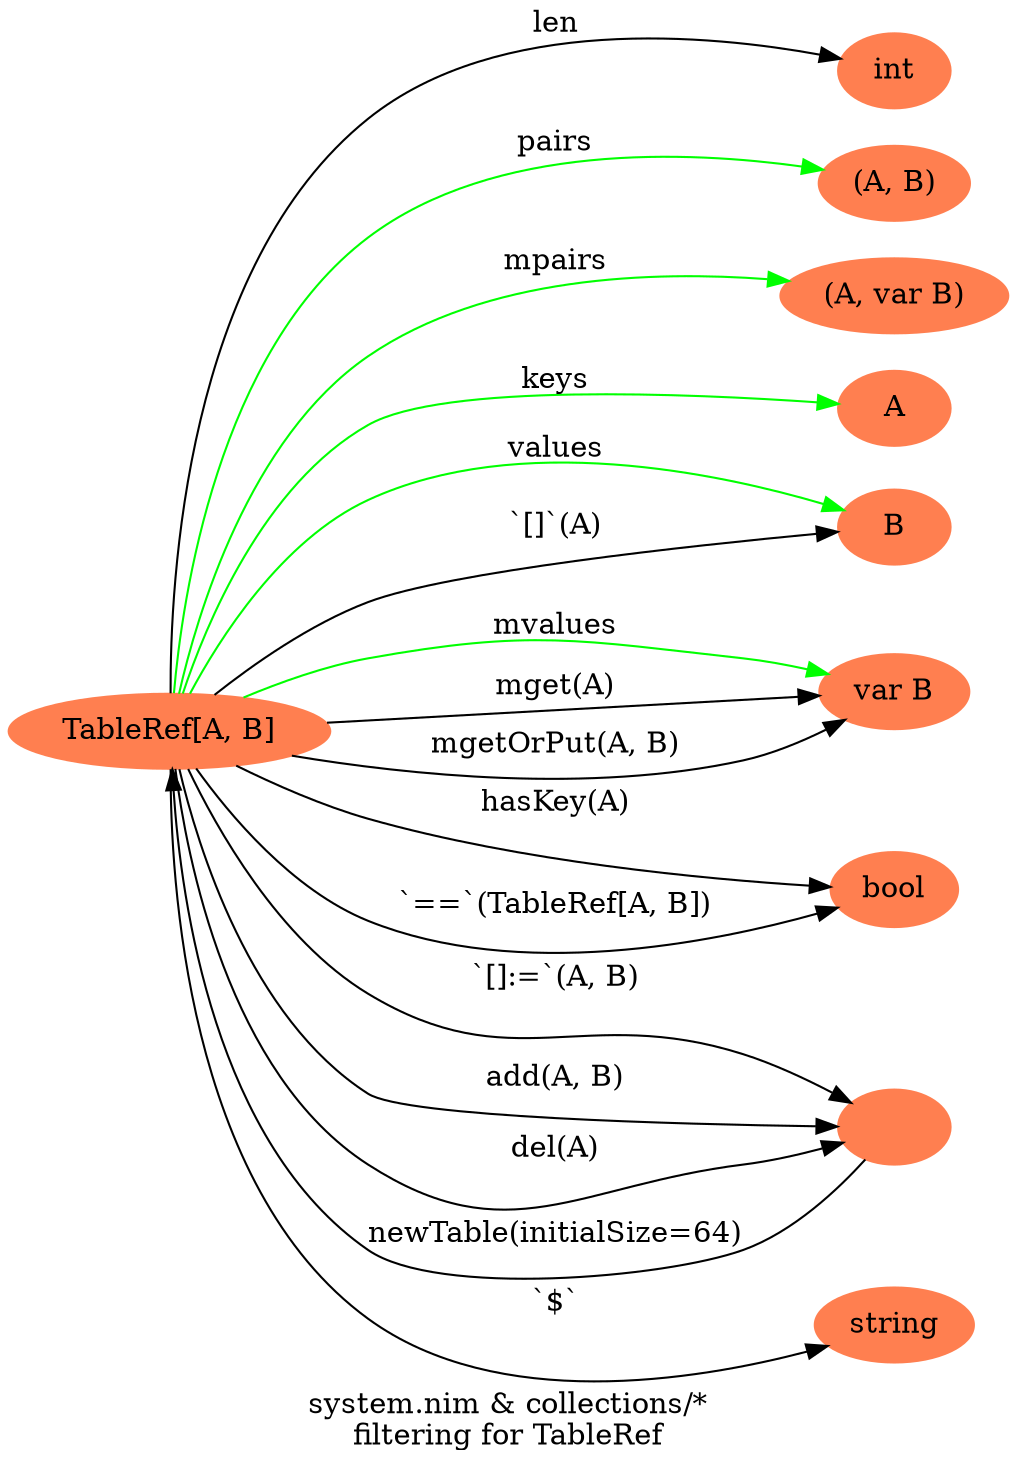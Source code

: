 digraph {
graph [
label = "system.nim & collections/*
filtering for TableRef";
rankdir=LR;
];
node[color=coral, style=filled, label="TableRef[A, B]" ] N0;
node[color=coral, style=filled, label="int" ] N1;
N0 -> N1 [color="", label="len" ];
node[color=coral, style=filled, label="(A, B)" ] N2;
N0 -> N2 [color="green", label="pairs" ];
node[color=coral, style=filled, label="(A, var B)" ] N3;
N0 -> N3 [color="green", label="mpairs" ];
node[color=coral, style=filled, label="A" ] N4;
N0 -> N4 [color="green", label="keys" ];
node[color=coral, style=filled, label="B" ] N5;
N0 -> N5 [color="green", label="values" ];
node[color=coral, style=filled, label="var B" ] N6;
N0 -> N6 [color="green", label="mvalues" ];
N0 -> N5 [color="", label="`[]`(A)" ];
N0 -> N6 [color="", label="mget(A)" ];
N0 -> N6 [color="", label="mgetOrPut(A, B)" ];
node[color=coral, style=filled, label="bool" ] N7;
N0 -> N7 [color="", label="hasKey(A)" ];
node[color=coral, style=filled, label="" ] N8;
N0 -> N8 [color="", label="`[]:=`(A, B)" ];
N0 -> N8 [color="", label="add(A, B)" ];
N0 -> N8 [color="", label="del(A)" ];
N8 -> N0 [color="", label="newTable(initialSize=64)" ];
node[color=coral, style=filled, label="string" ] N9;
N0 -> N9 [color="", label="`$`" ];
N0 -> N7 [color="", label="`==`(TableRef[A, B])" ];
}
